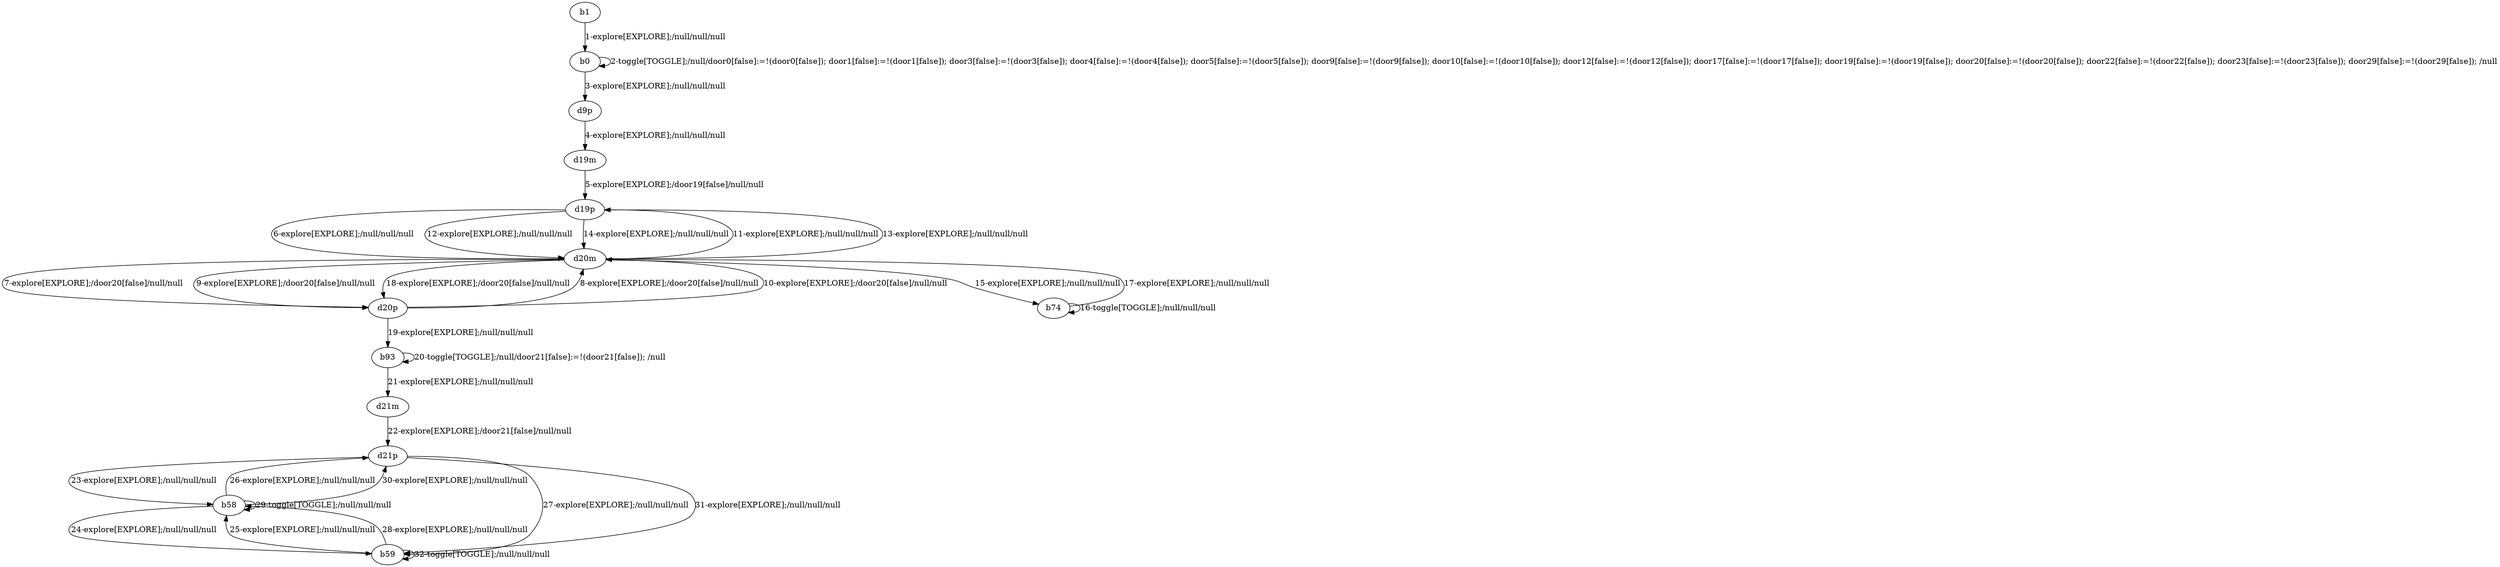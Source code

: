 # Total number of goals covered by this test: 1
# b59 --> b59

digraph g {
"b1" -> "b0" [label = "1-explore[EXPLORE];/null/null/null"];
"b0" -> "b0" [label = "2-toggle[TOGGLE];/null/door0[false]:=!(door0[false]); door1[false]:=!(door1[false]); door3[false]:=!(door3[false]); door4[false]:=!(door4[false]); door5[false]:=!(door5[false]); door9[false]:=!(door9[false]); door10[false]:=!(door10[false]); door12[false]:=!(door12[false]); door17[false]:=!(door17[false]); door19[false]:=!(door19[false]); door20[false]:=!(door20[false]); door22[false]:=!(door22[false]); door23[false]:=!(door23[false]); door29[false]:=!(door29[false]); /null"];
"b0" -> "d9p" [label = "3-explore[EXPLORE];/null/null/null"];
"d9p" -> "d19m" [label = "4-explore[EXPLORE];/null/null/null"];
"d19m" -> "d19p" [label = "5-explore[EXPLORE];/door19[false]/null/null"];
"d19p" -> "d20m" [label = "6-explore[EXPLORE];/null/null/null"];
"d20m" -> "d20p" [label = "7-explore[EXPLORE];/door20[false]/null/null"];
"d20p" -> "d20m" [label = "8-explore[EXPLORE];/door20[false]/null/null"];
"d20m" -> "d20p" [label = "9-explore[EXPLORE];/door20[false]/null/null"];
"d20p" -> "d20m" [label = "10-explore[EXPLORE];/door20[false]/null/null"];
"d20m" -> "d19p" [label = "11-explore[EXPLORE];/null/null/null"];
"d19p" -> "d20m" [label = "12-explore[EXPLORE];/null/null/null"];
"d20m" -> "d19p" [label = "13-explore[EXPLORE];/null/null/null"];
"d19p" -> "d20m" [label = "14-explore[EXPLORE];/null/null/null"];
"d20m" -> "b74" [label = "15-explore[EXPLORE];/null/null/null"];
"b74" -> "b74" [label = "16-toggle[TOGGLE];/null/null/null"];
"b74" -> "d20m" [label = "17-explore[EXPLORE];/null/null/null"];
"d20m" -> "d20p" [label = "18-explore[EXPLORE];/door20[false]/null/null"];
"d20p" -> "b93" [label = "19-explore[EXPLORE];/null/null/null"];
"b93" -> "b93" [label = "20-toggle[TOGGLE];/null/door21[false]:=!(door21[false]); /null"];
"b93" -> "d21m" [label = "21-explore[EXPLORE];/null/null/null"];
"d21m" -> "d21p" [label = "22-explore[EXPLORE];/door21[false]/null/null"];
"d21p" -> "b58" [label = "23-explore[EXPLORE];/null/null/null"];
"b58" -> "b59" [label = "24-explore[EXPLORE];/null/null/null"];
"b59" -> "b58" [label = "25-explore[EXPLORE];/null/null/null"];
"b58" -> "d21p" [label = "26-explore[EXPLORE];/null/null/null"];
"d21p" -> "b59" [label = "27-explore[EXPLORE];/null/null/null"];
"b59" -> "b58" [label = "28-explore[EXPLORE];/null/null/null"];
"b58" -> "b58" [label = "29-toggle[TOGGLE];/null/null/null"];
"b58" -> "d21p" [label = "30-explore[EXPLORE];/null/null/null"];
"d21p" -> "b59" [label = "31-explore[EXPLORE];/null/null/null"];
"b59" -> "b59" [label = "32-toggle[TOGGLE];/null/null/null"];
}